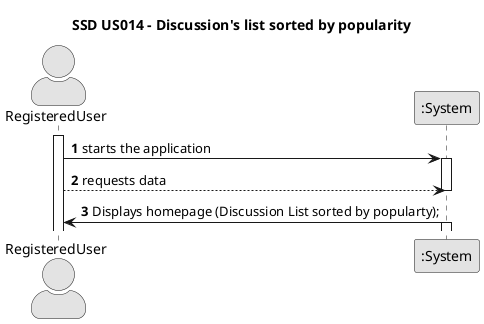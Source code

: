 @startuml
skinparam monochrome true
skinparam packageStyle rectangle
skinparam shadowing false
skinparam actorStyle awesome

title SSD US014 - Discussion's list sorted by popularity

autonumber

actor "RegisteredUser" as User
participant ":System" as System

activate User

    User -> System : starts the application
    activate System

        User --> System : requests data
    deactivate System

    System -> User : Displays homepage (Discussion List sorted by popularty);
      
activate System
@enduml